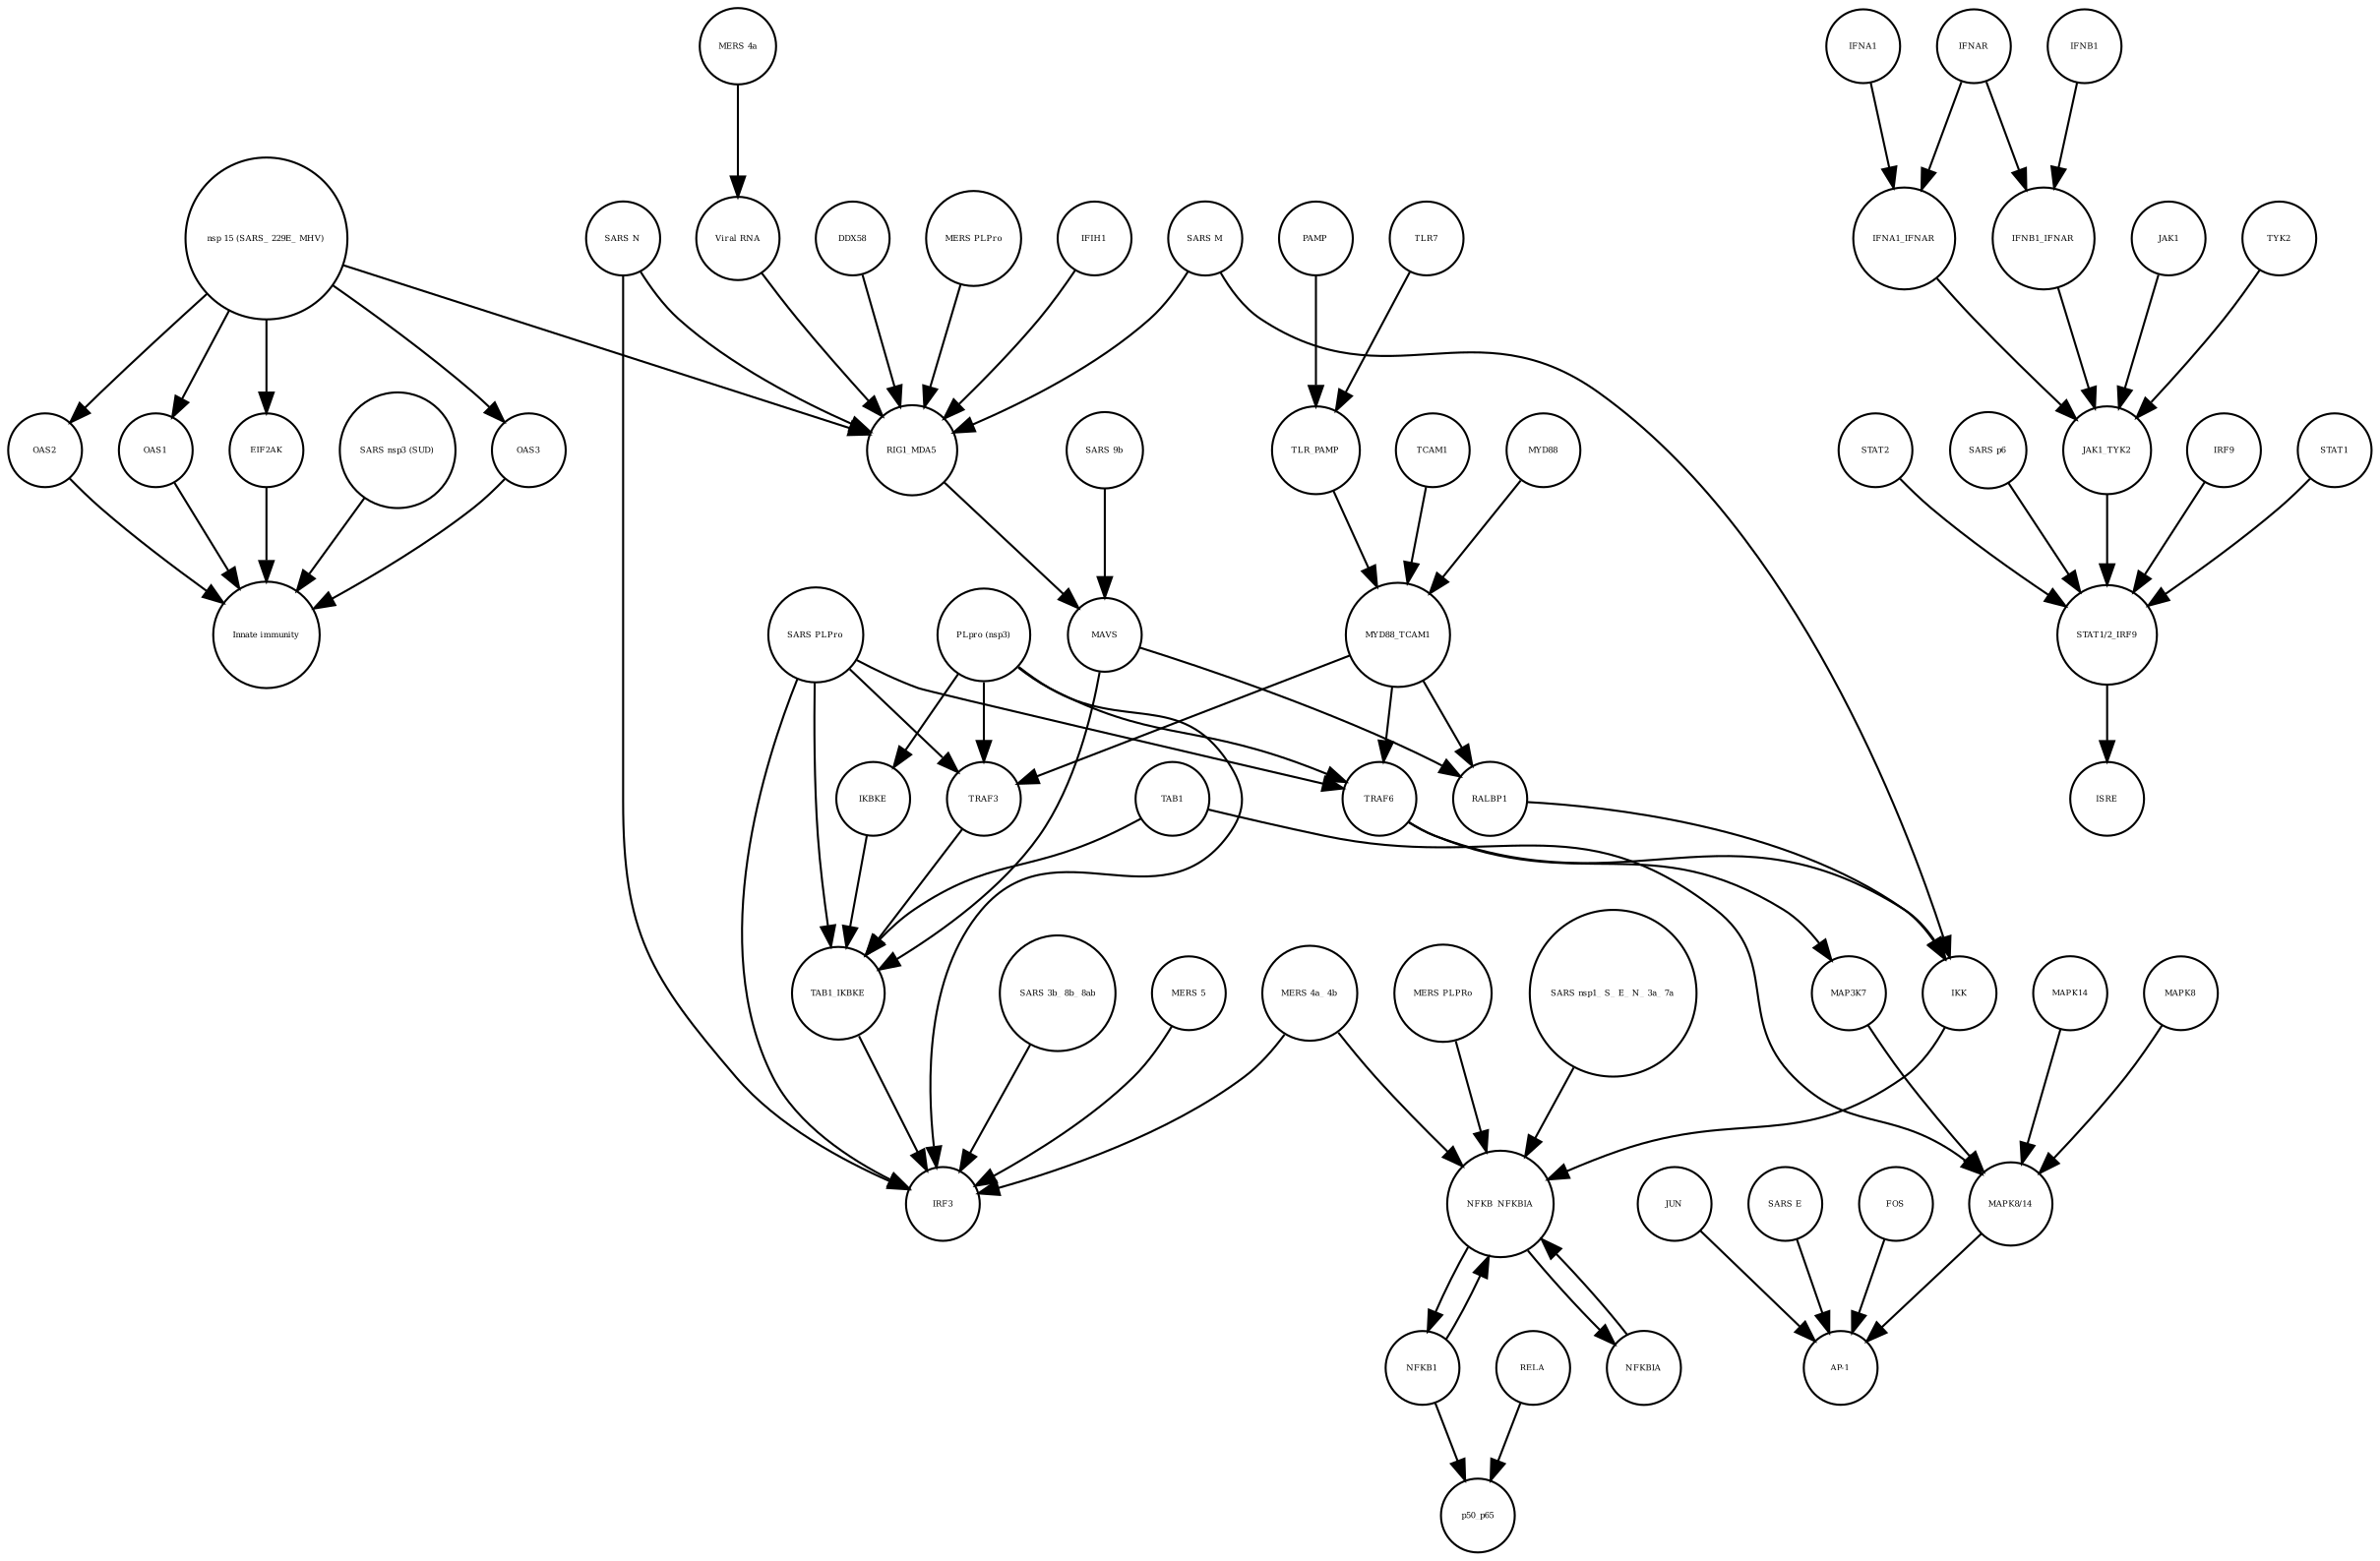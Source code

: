 strict digraph  {
OAS3 [annotation=urn_miriam_pubmed_31226023, bipartite=0, cls=macromolecule, fontsize=4, label=OAS3, shape=circle];
"Innate immunity" [annotation=urn_miriam_pubmed_31226023, bipartite=0, cls=phenotype, fontsize=4, label="Innate immunity", shape=circle];
OAS2 [annotation=urn_miriam_pubmed_31226023, bipartite=0, cls=macromolecule, fontsize=4, label=OAS2, shape=circle];
OAS1 [annotation=urn_miriam_pubmed_31226023, bipartite=0, cls=macromolecule, fontsize=4, label=OAS1, shape=circle];
EIF2AK [annotation=urn_miriam_pubmed_31226023, bipartite=0, cls=macromolecule, fontsize=4, label=EIF2AK, shape=circle];
"SARS nsp3 (SUD)" [annotation=urn_miriam_pubmed_31226023, bipartite=0, cls=macromolecule, fontsize=4, label="SARS nsp3 (SUD)", shape=circle];
TRAF6 [annotation="", bipartite=0, cls=macromolecule, fontsize=4, label=TRAF6, shape=circle];
"nsp 15 (SARS_ 229E_ MHV)" [annotation=urn_miriam_pubmed_31226023, bipartite=0, cls=macromolecule, fontsize=4, label="nsp 15 (SARS_ 229E_ MHV)", shape=circle];
NFKB1 [annotation="", bipartite=0, cls=macromolecule, fontsize=4, label=NFKB1, shape=circle];
FOS [annotation="", bipartite=0, cls=macromolecule, fontsize=4, label=FOS, shape=circle];
STAT2 [annotation=urn_miriam_pubmed_31226023, bipartite=0, cls=macromolecule, fontsize=4, label=STAT2, shape=circle];
IKK [annotation="", bipartite=0, cls=complex, fontsize=4, label=IKK, shape=circle];
MAPK14 [annotation="", bipartite=0, cls=macromolecule, fontsize=4, label=MAPK14, shape=circle];
"SARS PLPro" [annotation=urn_miriam_pubmed_31226023, bipartite=0, cls=macromolecule, fontsize=4, label="SARS PLPro", shape=circle];
PAMP [annotation="", bipartite=0, cls="simple chemical", fontsize=4, label=PAMP, shape=circle];
"MERS PLPRo" [annotation="", bipartite=0, cls=macromolecule, fontsize=4, label="MERS PLPRo", shape=circle];
TCAM1 [annotation="", bipartite=0, cls=macromolecule, fontsize=4, label=TCAM1, shape=circle];
DDX58 [annotation="", bipartite=0, cls=macromolecule, fontsize=4, label=DDX58, shape=circle];
"SARS p6" [annotation=urn_miriam_pubmed_31226023, bipartite=0, cls=macromolecule, fontsize=4, label="SARS p6", shape=circle];
JAK1_TYK2 [annotation=urn_miriam_pubmed_31226023, bipartite=0, cls=complex, fontsize=4, label=JAK1_TYK2, shape=circle];
"AP-1" [annotation="", bipartite=0, cls=complex, fontsize=4, label="AP-1", shape=circle];
TLR_PAMP [annotation="", bipartite=0, cls=complex, fontsize=4, label=TLR_PAMP, shape=circle];
IFNA1_IFNAR [annotation=urn_miriam_pubmed_31226023, bipartite=0, cls=complex, fontsize=4, label=IFNA1_IFNAR, shape=circle];
MAVS [annotation="", bipartite=0, cls=macromolecule, fontsize=4, label=MAVS, shape=circle];
MAPK8 [annotation="", bipartite=0, cls=macromolecule, fontsize=4, label=MAPK8, shape=circle];
MAP3K7 [annotation="", bipartite=0, cls=macromolecule, fontsize=4, label=MAP3K7, shape=circle];
IRF3 [annotation="", bipartite=0, cls=macromolecule, fontsize=4, label=IRF3, shape=circle];
TLR7 [annotation="", bipartite=0, cls=macromolecule, fontsize=4, label=TLR7, shape=circle];
TAB1_IKBKE [annotation="", bipartite=0, cls=complex, fontsize=4, label=TAB1_IKBKE, shape=circle];
"MERS 4a" [annotation="", bipartite=0, cls=macromolecule, fontsize=4, label="MERS 4a", shape=circle];
RALBP1 [annotation="", bipartite=0, cls=macromolecule, fontsize=4, label=RALBP1, shape=circle];
IRF9 [annotation=urn_miriam_pubmed_31226023, bipartite=0, cls=macromolecule, fontsize=4, label=IRF9, shape=circle];
MYD88 [annotation=urn_miriam_pubmed_31226023, bipartite=0, cls=macromolecule, fontsize=4, label=MYD88, shape=circle];
"STAT1/2_IRF9" [annotation=urn_miriam_pubmed_31226023, bipartite=0, cls=complex, fontsize=4, label="STAT1/2_IRF9", shape=circle];
IFNB1 [annotation=urn_miriam_pubmed_24362405, bipartite=0, cls=macromolecule, fontsize=4, label=IFNB1, shape=circle];
IFNA1 [annotation="urn_miriam_pubmed_17911435|urn_miriam_pubmed_24362405", bipartite=0, cls=macromolecule, fontsize=4, label=IFNA1, shape=circle];
IFNAR [annotation=urn_miriam_pubmed_31226023, bipartite=0, cls=complex, fontsize=4, label=IFNAR, shape=circle];
ISRE [annotation=urn_miriam_pubmed_31226023, bipartite=0, cls=complex, fontsize=4, label=ISRE, shape=circle];
"MERS PLPro" [annotation="", bipartite=0, cls=macromolecule, fontsize=4, label="MERS PLPro", shape=circle];
STAT1 [annotation=urn_miriam_pubmed_31226023, bipartite=0, cls=macromolecule, fontsize=4, label=STAT1, shape=circle];
RIG1_MDA5 [annotation="", bipartite=0, cls=complex, fontsize=4, label=RIG1_MDA5, shape=circle];
JAK1 [annotation=urn_miriam_pubmed_31226023, bipartite=0, cls=macromolecule, fontsize=4, label=JAK1, shape=circle];
NFKB_NFKBIA [annotation="", bipartite=0, cls=complex, fontsize=4, label=NFKB_NFKBIA, shape=circle];
"SARS N" [annotation="", bipartite=0, cls=macromolecule, fontsize=4, label="SARS N", shape=circle];
MYD88_TCAM1 [annotation="", bipartite=0, cls=complex, fontsize=4, label=MYD88_TCAM1, shape=circle];
"MAPK8/14" [annotation="", bipartite=0, cls=complex, fontsize=4, label="MAPK8/14", shape=circle];
JUN [annotation="", bipartite=0, cls=macromolecule, fontsize=4, label=JUN, shape=circle];
IKBKE [annotation="", bipartite=0, cls=macromolecule, fontsize=4, label=IKBKE, shape=circle];
RELA [annotation="", bipartite=0, cls=macromolecule, fontsize=4, label=RELA, shape=circle];
IFIH1 [annotation="", bipartite=0, cls=macromolecule, fontsize=4, label=IFIH1, shape=circle];
TYK2 [annotation=urn_miriam_pubmed_31226023, bipartite=0, cls=macromolecule, fontsize=4, label=TYK2, shape=circle];
"MERS 4a_ 4b" [annotation="", bipartite=0, cls=macromolecule, fontsize=4, label="MERS 4a_ 4b", shape=circle];
"SARS E" [annotation=urn_miriam_pubmed_31226023, bipartite=0, cls=macromolecule, fontsize=4, label="SARS E", shape=circle];
p50_p65 [annotation="", bipartite=0, cls=complex, fontsize=4, label=p50_p65, shape=circle];
"SARS 9b" [annotation=urn_miriam_pubmed_31226023, bipartite=0, cls=macromolecule, fontsize=4, label="SARS 9b", shape=circle];
TRAF3 [annotation="", bipartite=0, cls=macromolecule, fontsize=4, label=TRAF3, shape=circle];
IFNB1_IFNAR [annotation=urn_miriam_pubmed_31226023, bipartite=0, cls=complex, fontsize=4, label=IFNB1_IFNAR, shape=circle];
NFKBIA [annotation="", bipartite=0, cls=macromolecule, fontsize=4, label=NFKBIA, shape=circle];
"SARS M" [annotation=urn_miriam_pubmed_31226023, bipartite=0, cls=macromolecule, fontsize=4, label="SARS M", shape=circle];
TAB1 [annotation="", bipartite=0, cls=macromolecule, fontsize=4, label=TAB1, shape=circle];
"SARS 3b_ 8b_ 8ab" [annotation=urn_miriam_pubmed_31226023, bipartite=0, cls=macromolecule, fontsize=4, label="SARS 3b_ 8b_ 8ab", shape=circle];
"Viral RNA" [annotation="", bipartite=0, cls="simple chemical", fontsize=4, label="Viral RNA", shape=circle];
"SARS nsp1_ S_ E_ N_ 3a_ 7a" [annotation=urn_miriam_pubmed_31226023, bipartite=0, cls=macromolecule, fontsize=4, label="SARS nsp1_ S_ E_ N_ 3a_ 7a", shape=circle];
"MERS 5" [annotation="", bipartite=0, cls=macromolecule, fontsize=4, label="MERS 5", shape=circle];
"PLpro (nsp3)" [annotation="", bipartite=0, cls=macromolecule, fontsize=4, label="PLpro (nsp3)", shape=circle];
OAS3 -> "Innate immunity"  [annotation="", interaction_type=stimulation];
OAS2 -> "Innate immunity"  [annotation="", interaction_type=stimulation];
OAS1 -> "Innate immunity"  [annotation="", interaction_type=stimulation];
EIF2AK -> "Innate immunity"  [annotation="", interaction_type=stimulation];
"SARS nsp3 (SUD)" -> "Innate immunity"  [annotation="", interaction_type=inhibition];
TRAF6 -> MAP3K7  [annotation="", interaction_type=catalysis];
TRAF6 -> IKK  [annotation="", interaction_type=catalysis];
"nsp 15 (SARS_ 229E_ MHV)" -> EIF2AK  [annotation="", interaction_type=inhibition];
"nsp 15 (SARS_ 229E_ MHV)" -> OAS2  [annotation="", interaction_type=inhibition];
"nsp 15 (SARS_ 229E_ MHV)" -> OAS3  [annotation="", interaction_type=inhibition];
"nsp 15 (SARS_ 229E_ MHV)" -> OAS1  [annotation="", interaction_type=inhibition];
"nsp 15 (SARS_ 229E_ MHV)" -> RIG1_MDA5  [annotation="", interaction_type=inhibition];
NFKB1 -> p50_p65  [annotation="", interaction_type=production];
NFKB1 -> NFKB_NFKBIA  [annotation="", interaction_type=production];
FOS -> "AP-1"  [annotation="", interaction_type=production];
STAT2 -> "STAT1/2_IRF9"  [annotation="", interaction_type=production];
IKK -> NFKB_NFKBIA  [annotation="", interaction_type=inhibition];
MAPK14 -> "MAPK8/14"  [annotation="", interaction_type=production];
"SARS PLPro" -> TRAF3  [annotation="", interaction_type=inhibition];
"SARS PLPro" -> TRAF6  [annotation=urn_miriam_pubmed_31226023, interaction_type=inhibition];
"SARS PLPro" -> IRF3  [annotation="", interaction_type=inhibition];
"SARS PLPro" -> TAB1_IKBKE  [annotation="", interaction_type=inhibition];
PAMP -> TLR_PAMP  [annotation="", interaction_type=production];
"MERS PLPRo" -> NFKB_NFKBIA  [annotation="", interaction_type=inhibition];
TCAM1 -> MYD88_TCAM1  [annotation="", interaction_type=production];
DDX58 -> RIG1_MDA5  [annotation="", interaction_type=production];
"SARS p6" -> "STAT1/2_IRF9"  [annotation=urn_miriam_pubmed_31226023, interaction_type=inhibition];
JAK1_TYK2 -> "STAT1/2_IRF9"  [annotation=urn_miriam_pubmed_31226023, interaction_type=catalysis];
TLR_PAMP -> MYD88_TCAM1  [annotation="", interaction_type=catalysis];
IFNA1_IFNAR -> JAK1_TYK2  [annotation=urn_miriam_pubmed_31226023, interaction_type=catalysis];
MAVS -> RALBP1  [annotation="", interaction_type=catalysis];
MAVS -> TAB1_IKBKE  [annotation="", interaction_type=catalysis];
MAPK8 -> "MAPK8/14"  [annotation="", interaction_type=production];
MAP3K7 -> "MAPK8/14"  [annotation="", interaction_type=catalysis];
TLR7 -> TLR_PAMP  [annotation="", interaction_type=production];
TAB1_IKBKE -> IRF3  [annotation="", interaction_type=catalysis];
"MERS 4a" -> "Viral RNA"  [annotation="", interaction_type=inhibition];
RALBP1 -> IKK  [annotation="", interaction_type=catalysis];
IRF9 -> "STAT1/2_IRF9"  [annotation="", interaction_type=production];
MYD88 -> MYD88_TCAM1  [annotation="", interaction_type=production];
"STAT1/2_IRF9" -> ISRE  [annotation="", interaction_type=production];
IFNB1 -> IFNB1_IFNAR  [annotation="", interaction_type=production];
IFNA1 -> IFNA1_IFNAR  [annotation="", interaction_type=production];
IFNAR -> IFNB1_IFNAR  [annotation="", interaction_type=production];
IFNAR -> IFNA1_IFNAR  [annotation="", interaction_type=production];
"MERS PLPro" -> RIG1_MDA5  [annotation="", interaction_type=inhibition];
STAT1 -> "STAT1/2_IRF9"  [annotation="", interaction_type=production];
RIG1_MDA5 -> MAVS  [annotation="", interaction_type=catalysis];
JAK1 -> JAK1_TYK2  [annotation="", interaction_type=production];
NFKB_NFKBIA -> NFKBIA  [annotation="", interaction_type=production];
NFKB_NFKBIA -> NFKB1  [annotation="", interaction_type=production];
"SARS N" -> RIG1_MDA5  [annotation="", interaction_type=inhibition];
"SARS N" -> IRF3  [annotation="", interaction_type=inhibition];
MYD88_TCAM1 -> TRAF3  [annotation="", interaction_type=catalysis];
MYD88_TCAM1 -> TRAF6  [annotation=urn_miriam_pubmed_31226023, interaction_type=catalysis];
MYD88_TCAM1 -> RALBP1  [annotation="", interaction_type=catalysis];
"MAPK8/14" -> "AP-1"  [annotation="", interaction_type=catalysis];
JUN -> "AP-1"  [annotation="", interaction_type=production];
IKBKE -> TAB1_IKBKE  [annotation="", interaction_type=production];
RELA -> p50_p65  [annotation="", interaction_type=production];
IFIH1 -> RIG1_MDA5  [annotation="", interaction_type=production];
TYK2 -> JAK1_TYK2  [annotation="", interaction_type=production];
"MERS 4a_ 4b" -> IRF3  [annotation="", interaction_type=inhibition];
"MERS 4a_ 4b" -> NFKB_NFKBIA  [annotation="", interaction_type=inhibition];
"SARS E" -> "AP-1"  [annotation="", interaction_type=catalysis];
"SARS 9b" -> MAVS  [annotation="", interaction_type=inhibition];
TRAF3 -> TAB1_IKBKE  [annotation="", interaction_type=catalysis];
IFNB1_IFNAR -> JAK1_TYK2  [annotation=urn_miriam_pubmed_31226023, interaction_type=catalysis];
NFKBIA -> NFKB_NFKBIA  [annotation="", interaction_type=production];
"SARS M" -> RIG1_MDA5  [annotation="", interaction_type=inhibition];
"SARS M" -> IKK  [annotation="", interaction_type=inhibition];
TAB1 -> "MAPK8/14"  [annotation="", interaction_type=catalysis];
TAB1 -> TAB1_IKBKE  [annotation="", interaction_type=production];
"SARS 3b_ 8b_ 8ab" -> IRF3  [annotation="", interaction_type=inhibition];
"Viral RNA" -> RIG1_MDA5  [annotation="", interaction_type=catalysis];
"SARS nsp1_ S_ E_ N_ 3a_ 7a" -> NFKB_NFKBIA  [annotation="", interaction_type=catalysis];
"MERS 5" -> IRF3  [annotation="", interaction_type=inhibition];
"PLpro (nsp3)" -> TRAF3  [annotation="", interaction_type=inhibition];
"PLpro (nsp3)" -> TRAF6  [annotation=urn_miriam_pubmed_31226023, interaction_type=inhibition];
"PLpro (nsp3)" -> IRF3  [annotation="", interaction_type=inhibition];
"PLpro (nsp3)" -> IKBKE  [annotation="", interaction_type=inhibition];
}
